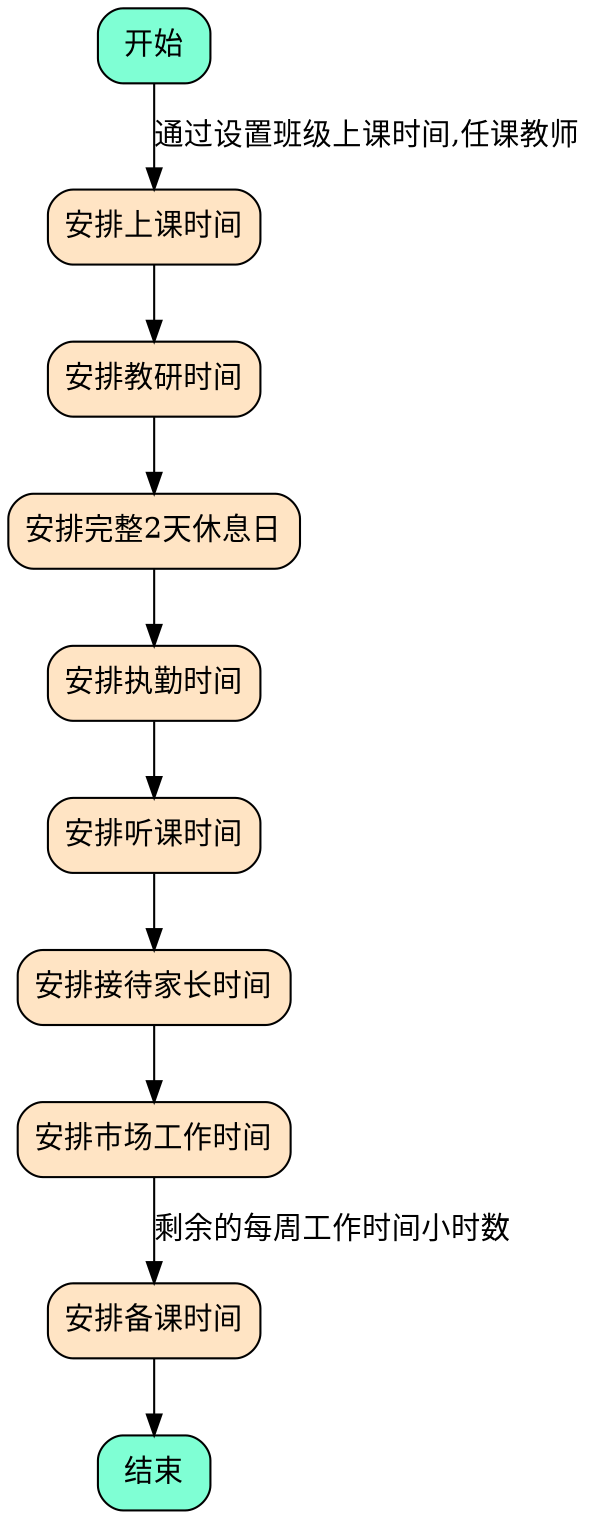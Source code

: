 digraph {
    node [shape="box", style="rounded,filled", fillcolor="aquamarine"]
        start[label="开始"];
        end[label="结束"];

    node [shape="box", style="rounded,filled", fillcolor="bisque"]
        s1[label="安排上课时间"];
        s2[label="安排教研时间"];
        s3[label="安排完整2天休息日"];
        s4[label="安排执勤时间"];
        s5[label="安排听课时间"];
        s6[label="安排接待家长时间"];
        s7[label="安排市场工作时间"];
        s8[label="安排备课时间"];

    start -> s1[label="通过设置班级上课时间,任课教师"];
    s1 -> s2 -> s3 -> s4 -> s5 -> s6 -> s7;
    s7 -> s8[label="剩余的每周工作时间小时数"];
    s8 -> end;
}
